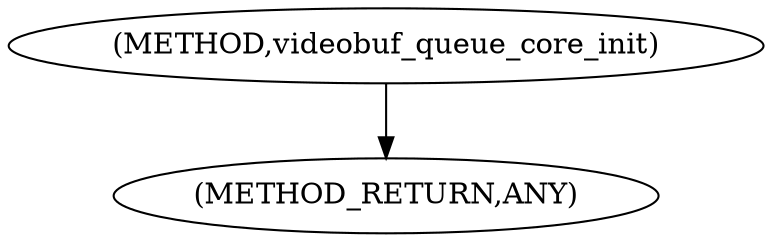 digraph "videobuf_queue_core_init" {  
"111669149715" [label = <(METHOD,videobuf_queue_core_init)> ]
"128849018899" [label = <(METHOD_RETURN,ANY)> ]
  "111669149715" -> "128849018899" 
}
